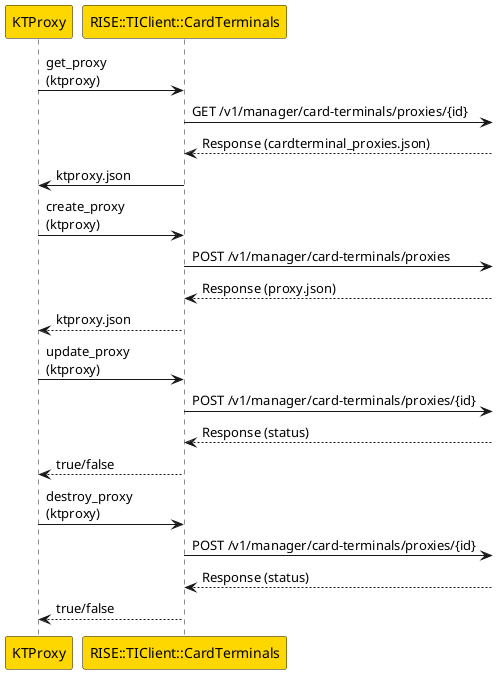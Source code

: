 @startuml

participant "KTProxy" as ktproxy #gold
participant "RISE::TIClient::CardTerminals" as ticlient #gold


ktproxy -> ticlient : get_proxy\n(ktproxy)
ticlient ->] : GET /v1/manager/card-terminals/proxies/{id}
]--> ticlient : Response (cardterminal_proxies.json)
ticlient -> ktproxy : ktproxy.json

ktproxy -> ticlient : create_proxy\n(ktproxy)
ticlient ->] : POST /v1/manager/card-terminals/proxies
]--> ticlient : Response (proxy.json)
ticlient --> ktproxy : ktproxy.json

ktproxy -> ticlient : update_proxy\n(ktproxy)
ticlient ->] : POST /v1/manager/card-terminals/proxies/{id}
]--> ticlient : Response (status)
ticlient --> ktproxy : true/false

ktproxy -> ticlient : destroy_proxy\n(ktproxy)
ticlient ->] : POST /v1/manager/card-terminals/proxies/{id}
]--> ticlient : Response (status)
ticlient --> ktproxy : true/false

@enduml